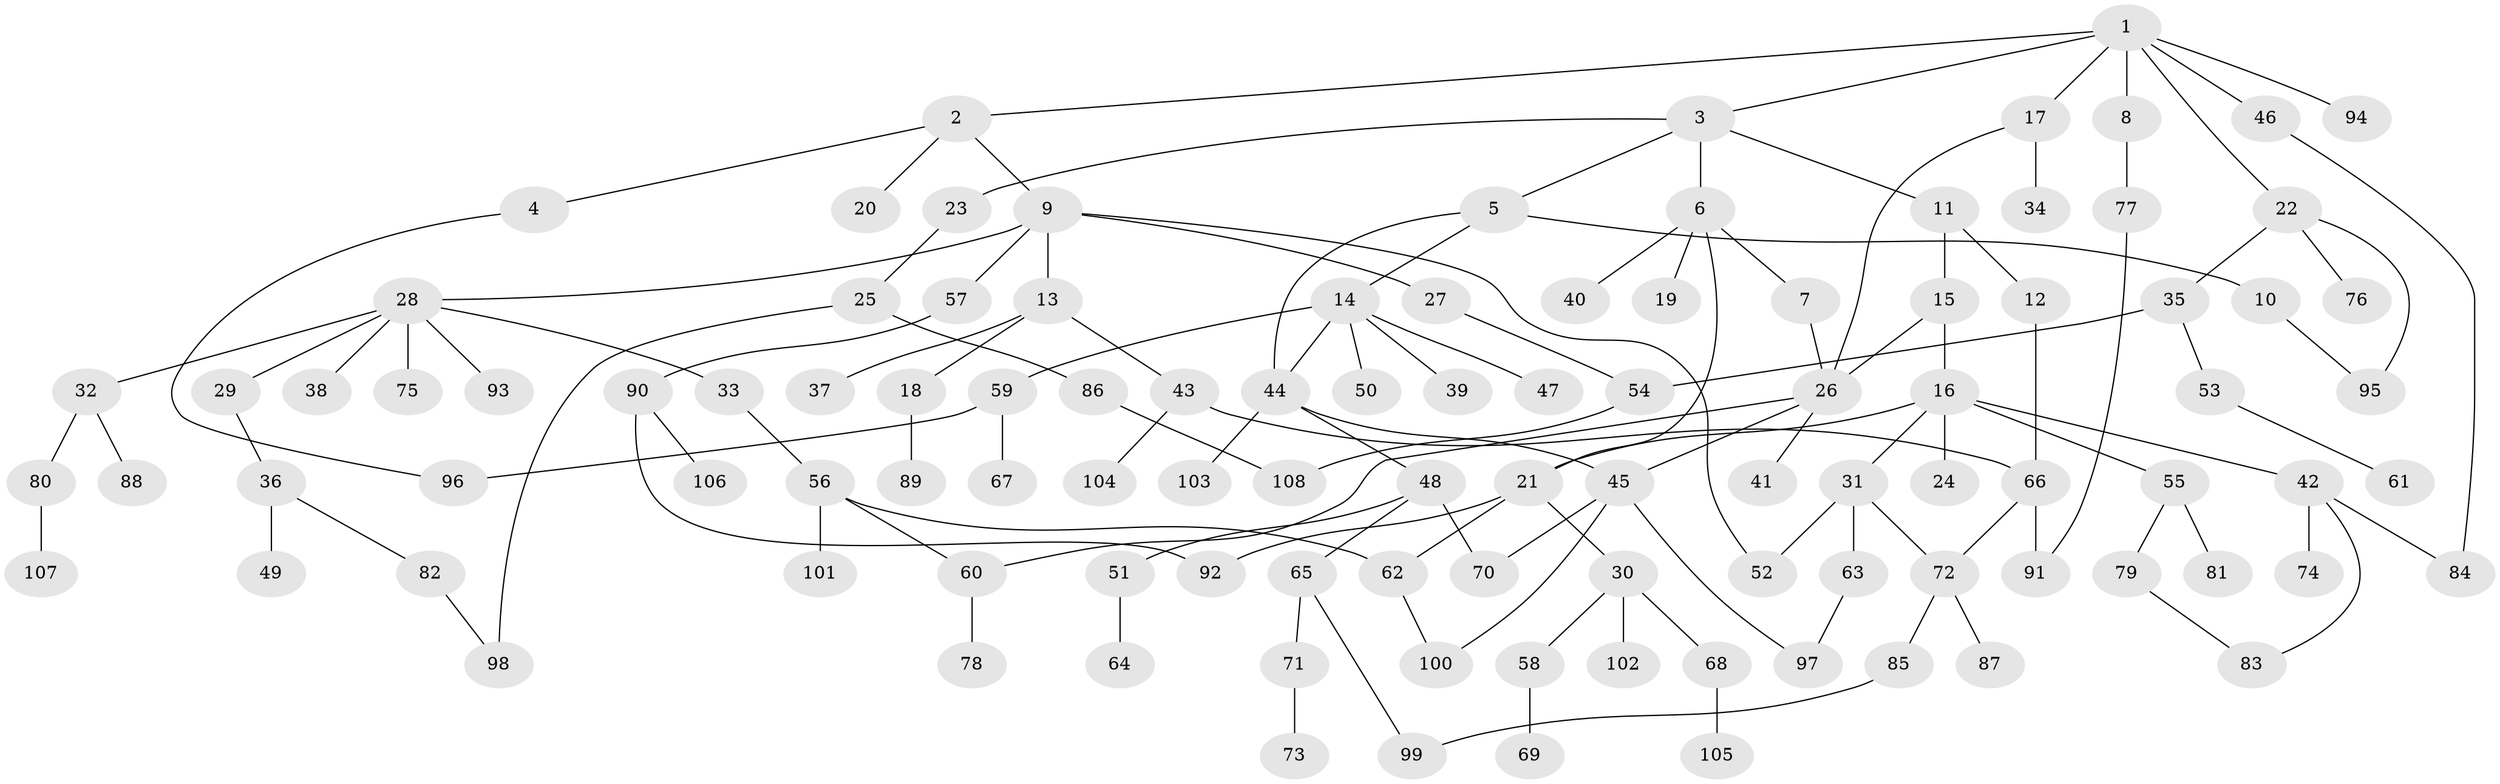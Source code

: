 // coarse degree distribution, {8: 0.02666666666666667, 4: 0.17333333333333334, 5: 0.05333333333333334, 2: 0.28, 7: 0.02666666666666667, 1: 0.3466666666666667, 6: 0.013333333333333334, 3: 0.08}
// Generated by graph-tools (version 1.1) at 2025/51/02/27/25 19:51:37]
// undirected, 108 vertices, 130 edges
graph export_dot {
graph [start="1"]
  node [color=gray90,style=filled];
  1;
  2;
  3;
  4;
  5;
  6;
  7;
  8;
  9;
  10;
  11;
  12;
  13;
  14;
  15;
  16;
  17;
  18;
  19;
  20;
  21;
  22;
  23;
  24;
  25;
  26;
  27;
  28;
  29;
  30;
  31;
  32;
  33;
  34;
  35;
  36;
  37;
  38;
  39;
  40;
  41;
  42;
  43;
  44;
  45;
  46;
  47;
  48;
  49;
  50;
  51;
  52;
  53;
  54;
  55;
  56;
  57;
  58;
  59;
  60;
  61;
  62;
  63;
  64;
  65;
  66;
  67;
  68;
  69;
  70;
  71;
  72;
  73;
  74;
  75;
  76;
  77;
  78;
  79;
  80;
  81;
  82;
  83;
  84;
  85;
  86;
  87;
  88;
  89;
  90;
  91;
  92;
  93;
  94;
  95;
  96;
  97;
  98;
  99;
  100;
  101;
  102;
  103;
  104;
  105;
  106;
  107;
  108;
  1 -- 2;
  1 -- 3;
  1 -- 8;
  1 -- 17;
  1 -- 22;
  1 -- 46;
  1 -- 94;
  2 -- 4;
  2 -- 9;
  2 -- 20;
  3 -- 5;
  3 -- 6;
  3 -- 11;
  3 -- 23;
  4 -- 96;
  5 -- 10;
  5 -- 14;
  5 -- 44;
  6 -- 7;
  6 -- 19;
  6 -- 40;
  6 -- 21;
  7 -- 26;
  8 -- 77;
  9 -- 13;
  9 -- 27;
  9 -- 28;
  9 -- 52;
  9 -- 57;
  10 -- 95;
  11 -- 12;
  11 -- 15;
  12 -- 66;
  13 -- 18;
  13 -- 37;
  13 -- 43;
  14 -- 39;
  14 -- 44;
  14 -- 47;
  14 -- 50;
  14 -- 59;
  15 -- 16;
  15 -- 26;
  16 -- 21;
  16 -- 24;
  16 -- 31;
  16 -- 42;
  16 -- 55;
  17 -- 26;
  17 -- 34;
  18 -- 89;
  21 -- 30;
  21 -- 62;
  21 -- 92;
  22 -- 35;
  22 -- 76;
  22 -- 95;
  23 -- 25;
  25 -- 86;
  25 -- 98;
  26 -- 41;
  26 -- 45;
  26 -- 60;
  27 -- 54;
  28 -- 29;
  28 -- 32;
  28 -- 33;
  28 -- 38;
  28 -- 75;
  28 -- 93;
  29 -- 36;
  30 -- 58;
  30 -- 68;
  30 -- 102;
  31 -- 63;
  31 -- 72;
  31 -- 52;
  32 -- 80;
  32 -- 88;
  33 -- 56;
  35 -- 53;
  35 -- 54;
  36 -- 49;
  36 -- 82;
  42 -- 74;
  42 -- 83;
  42 -- 84;
  43 -- 104;
  43 -- 66;
  44 -- 48;
  44 -- 103;
  44 -- 45;
  45 -- 100;
  45 -- 97;
  45 -- 70;
  46 -- 84;
  48 -- 51;
  48 -- 65;
  48 -- 70;
  51 -- 64;
  53 -- 61;
  54 -- 108;
  55 -- 79;
  55 -- 81;
  56 -- 60;
  56 -- 101;
  56 -- 62;
  57 -- 90;
  58 -- 69;
  59 -- 67;
  59 -- 96;
  60 -- 78;
  62 -- 100;
  63 -- 97;
  65 -- 71;
  65 -- 99;
  66 -- 72;
  66 -- 91;
  68 -- 105;
  71 -- 73;
  72 -- 85;
  72 -- 87;
  77 -- 91;
  79 -- 83;
  80 -- 107;
  82 -- 98;
  85 -- 99;
  86 -- 108;
  90 -- 106;
  90 -- 92;
}
